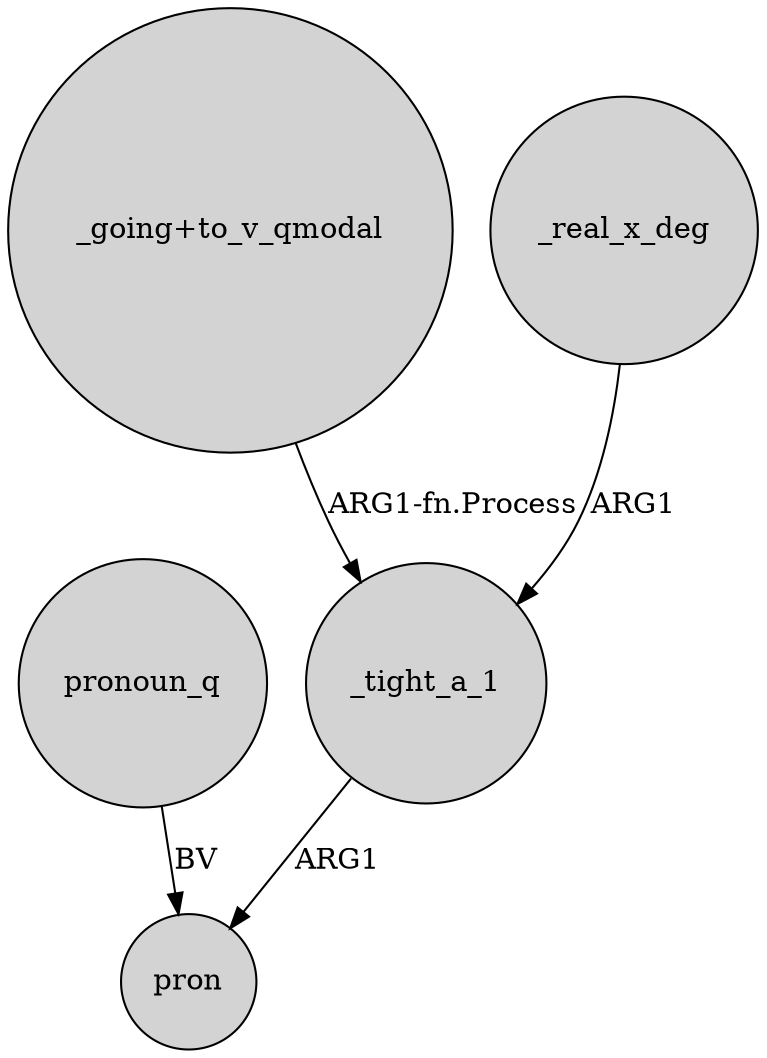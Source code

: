 digraph {
	node [shape=circle style=filled]
	pronoun_q -> pron [label=BV]
	"_going+to_v_qmodal" -> _tight_a_1 [label="ARG1-fn.Process"]
	_real_x_deg -> _tight_a_1 [label=ARG1]
	_tight_a_1 -> pron [label=ARG1]
}
